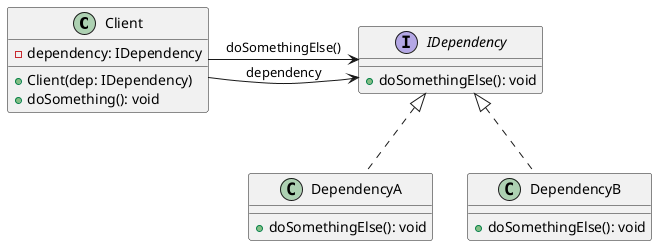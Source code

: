 @startuml
class Client {
    -dependency: IDependency
    +Client(dep: IDependency)
    +doSomething(): void
}

interface IDependency {
    +doSomethingElse(): void
}

class DependencyA {
    +doSomethingElse(): void
}

class DependencyB {
    +doSomethingElse(): void
}

Client -> IDependency : dependency
Client -> IDependency : doSomethingElse()
IDependency <|.. DependencyA
IDependency <|.. DependencyB
@enduml